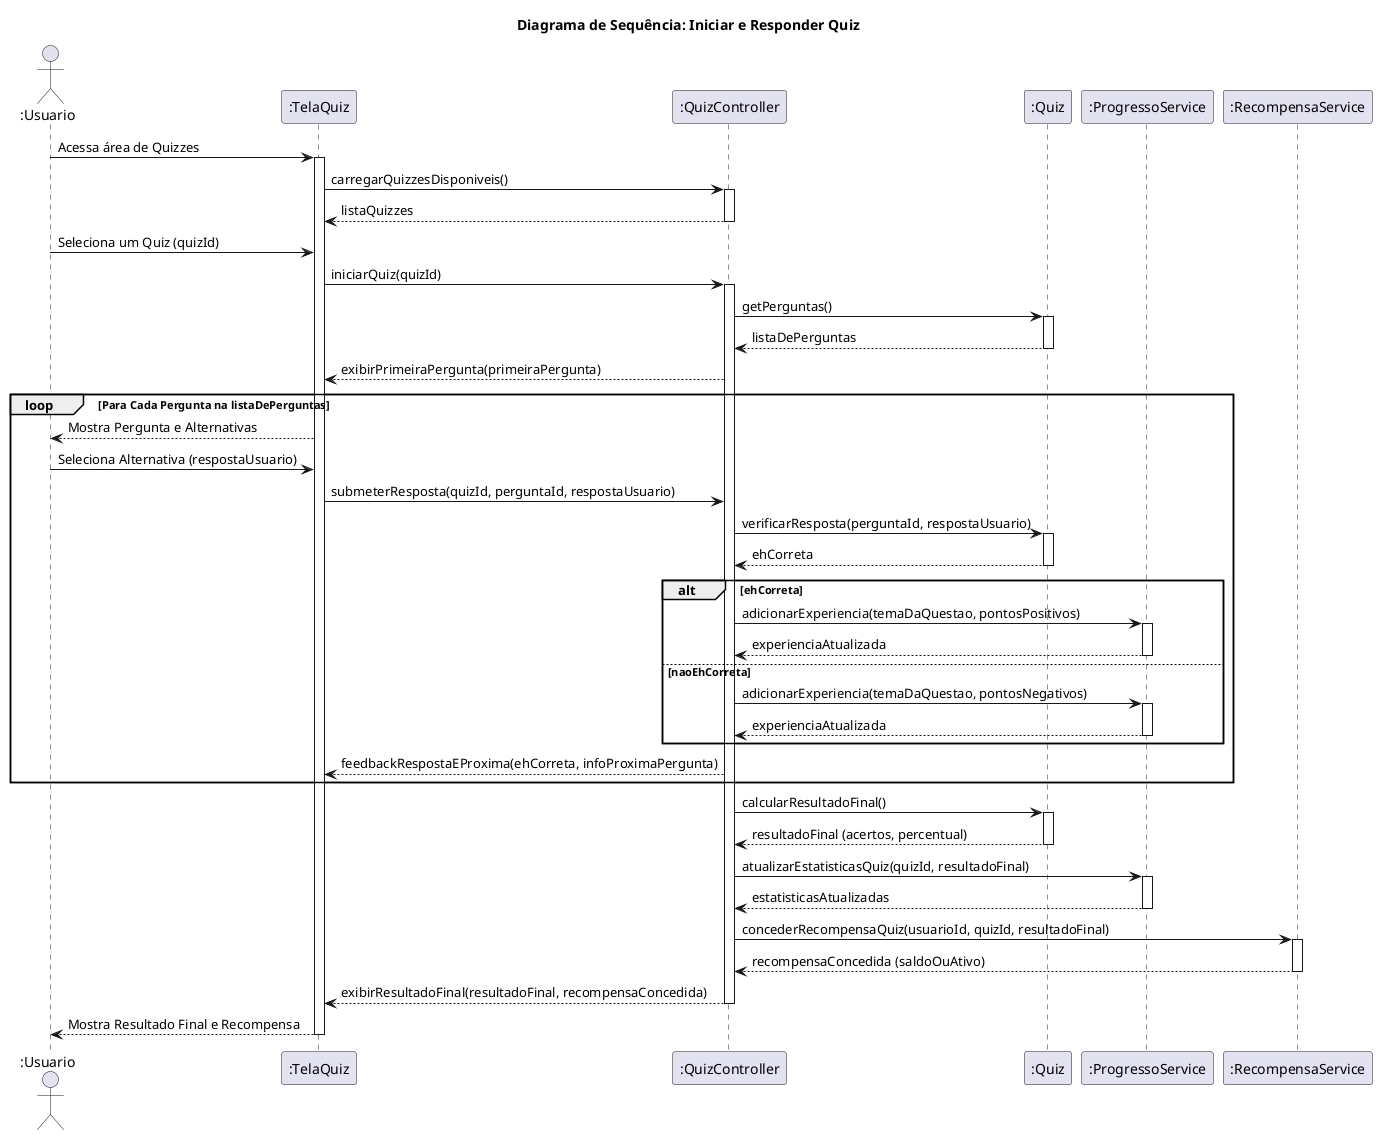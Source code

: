 @startuml

title Diagrama de Sequência: Iniciar e Responder Quiz

actor ":Usuario" as User
participant ":TelaQuiz" as Tela
participant ":QuizController" as Controller
participant ":Quiz" as QuizObj
participant ":ProgressoService" as ProgServ
participant ":RecompensaService" as RecompServ

User -> Tela: Acessa área de Quizzes
activate Tela

Tela -> Controller: carregarQuizzesDisponiveis()
activate Controller
Controller --> Tela: listaQuizzes
deactivate Controller

User -> Tela: Seleciona um Quiz (quizId)
Tela -> Controller: iniciarQuiz(quizId)
activate Controller

Controller -> QuizObj: getPerguntas()
activate QuizObj
QuizObj --> Controller: listaDePerguntas
deactivate QuizObj

Controller --> Tela: exibirPrimeiraPergunta(primeiraPergunta)

loop Para Cada Pergunta na listaDePerguntas

    Tela --> User: Mostra Pergunta e Alternativas
    
    User -> Tela: Seleciona Alternativa (respostaUsuario)
    
    Tela -> Controller: submeterResposta(quizId, perguntaId, respostaUsuario)

    Controller -> QuizObj: verificarResposta(perguntaId, respostaUsuario)
    activate QuizObj
    QuizObj --> Controller: ehCorreta
    deactivate QuizObj

    alt ehCorreta

        Controller -> ProgServ: adicionarExperiencia(temaDaQuestao, pontosPositivos)
        activate ProgServ
        ProgServ --> Controller: experienciaAtualizada
        deactivate ProgServ

    else naoEhCorreta

        Controller -> ProgServ: adicionarExperiencia(temaDaQuestao, pontosNegativos)
        activate ProgServ
        ProgServ --> Controller: experienciaAtualizada
        deactivate ProgServ

    end

    Controller --> Tela: feedbackRespostaEProxima(ehCorreta, infoProximaPergunta)

end

Controller -> QuizObj: calcularResultadoFinal()
activate QuizObj
QuizObj --> Controller: resultadoFinal (acertos, percentual)
deactivate QuizObj

Controller -> ProgServ: atualizarEstatisticasQuiz(quizId, resultadoFinal)
activate ProgServ
ProgServ --> Controller: estatisticasAtualizadas
deactivate ProgServ

Controller -> RecompServ: concederRecompensaQuiz(usuarioId, quizId, resultadoFinal)
activate RecompServ
RecompServ --> Controller: recompensaConcedida (saldoOuAtivo)
deactivate RecompServ

Controller --> Tela: exibirResultadoFinal(resultadoFinal, recompensaConcedida)
deactivate Controller

Tela --> User: Mostra Resultado Final e Recompensa
deactivate Tela

@enduml